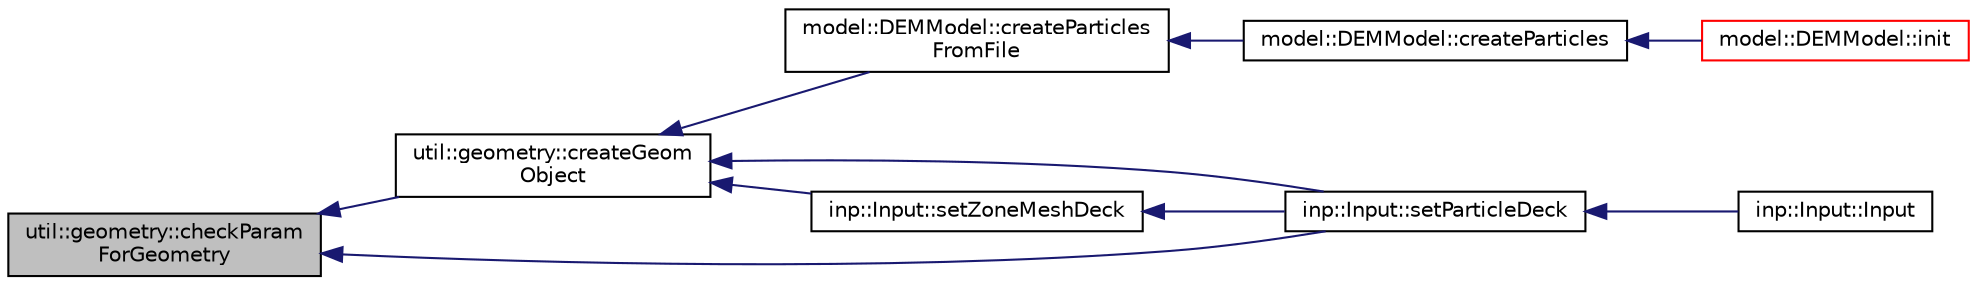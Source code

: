 digraph "util::geometry::checkParamForGeometry"
{
  edge [fontname="Helvetica",fontsize="10",labelfontname="Helvetica",labelfontsize="10"];
  node [fontname="Helvetica",fontsize="10",shape=record];
  rankdir="LR";
  Node13 [label="util::geometry::checkParam\lForGeometry",height=0.2,width=0.4,color="black", fillcolor="grey75", style="filled", fontcolor="black"];
  Node13 -> Node14 [dir="back",color="midnightblue",fontsize="10",style="solid",fontname="Helvetica"];
  Node14 [label="util::geometry::createGeom\lObject",height=0.2,width=0.4,color="black", fillcolor="white", style="filled",URL="$namespaceutil_1_1geometry.html#a2fe7250de366a89b0ed8e09f5a063ad6",tooltip="Create geometrical object from the given data. "];
  Node14 -> Node15 [dir="back",color="midnightblue",fontsize="10",style="solid",fontname="Helvetica"];
  Node15 [label="inp::Input::setParticleDeck",height=0.2,width=0.4,color="black", fillcolor="white", style="filled",URL="$classinp_1_1Input.html#a5689d155dc964e648dc91dd9e5c8ade6",tooltip="Read data into particle deck and store its pointer. "];
  Node15 -> Node16 [dir="back",color="midnightblue",fontsize="10",style="solid",fontname="Helvetica"];
  Node16 [label="inp::Input::Input",height=0.2,width=0.4,color="black", fillcolor="white", style="filled",URL="$classinp_1_1Input.html#a1ab2b8acc12782bd57ae1a107eafa32d",tooltip="Constructor. "];
  Node14 -> Node17 [dir="back",color="midnightblue",fontsize="10",style="solid",fontname="Helvetica"];
  Node17 [label="inp::Input::setZoneMeshDeck",height=0.2,width=0.4,color="black", fillcolor="white", style="filled",URL="$classinp_1_1Input.html#aede1340ce62c2c1afecf9539c5bbb2c4",tooltip="Read data into mesh deck and store its pointer. "];
  Node17 -> Node15 [dir="back",color="midnightblue",fontsize="10",style="solid",fontname="Helvetica"];
  Node14 -> Node18 [dir="back",color="midnightblue",fontsize="10",style="solid",fontname="Helvetica"];
  Node18 [label="model::DEMModel::createParticles\lFromFile",height=0.2,width=0.4,color="black", fillcolor="white", style="filled",URL="$classmodel_1_1DEMModel.html#a90df14f82a946d4f558efae30240f15e",tooltip="Creates particles in a Hexagonal arrangement. "];
  Node18 -> Node19 [dir="back",color="midnightblue",fontsize="10",style="solid",fontname="Helvetica"];
  Node19 [label="model::DEMModel::createParticles",height=0.2,width=0.4,color="black", fillcolor="white", style="filled",URL="$classmodel_1_1DEMModel.html#ae822c44f4719cc125181b9e3b9d60fba",tooltip="Creates particles in a given container. "];
  Node19 -> Node20 [dir="back",color="midnightblue",fontsize="10",style="solid",fontname="Helvetica"];
  Node20 [label="model::DEMModel::init",height=0.2,width=0.4,color="red", fillcolor="white", style="filled",URL="$classmodel_1_1DEMModel.html#a934129b5f683dc4ce250b8c9a6fc9228",tooltip="Initialize remaining data members. "];
  Node13 -> Node15 [dir="back",color="midnightblue",fontsize="10",style="solid",fontname="Helvetica"];
}
